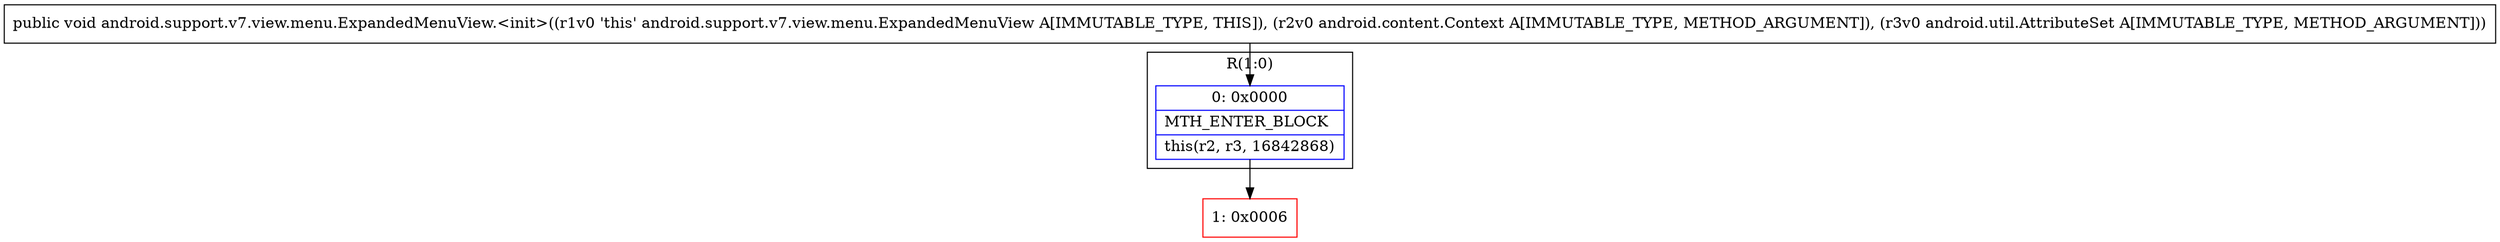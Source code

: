 digraph "CFG forandroid.support.v7.view.menu.ExpandedMenuView.\<init\>(Landroid\/content\/Context;Landroid\/util\/AttributeSet;)V" {
subgraph cluster_Region_1317620513 {
label = "R(1:0)";
node [shape=record,color=blue];
Node_0 [shape=record,label="{0\:\ 0x0000|MTH_ENTER_BLOCK\l|this(r2, r3, 16842868)\l}"];
}
Node_1 [shape=record,color=red,label="{1\:\ 0x0006}"];
MethodNode[shape=record,label="{public void android.support.v7.view.menu.ExpandedMenuView.\<init\>((r1v0 'this' android.support.v7.view.menu.ExpandedMenuView A[IMMUTABLE_TYPE, THIS]), (r2v0 android.content.Context A[IMMUTABLE_TYPE, METHOD_ARGUMENT]), (r3v0 android.util.AttributeSet A[IMMUTABLE_TYPE, METHOD_ARGUMENT])) }"];
MethodNode -> Node_0;
Node_0 -> Node_1;
}

